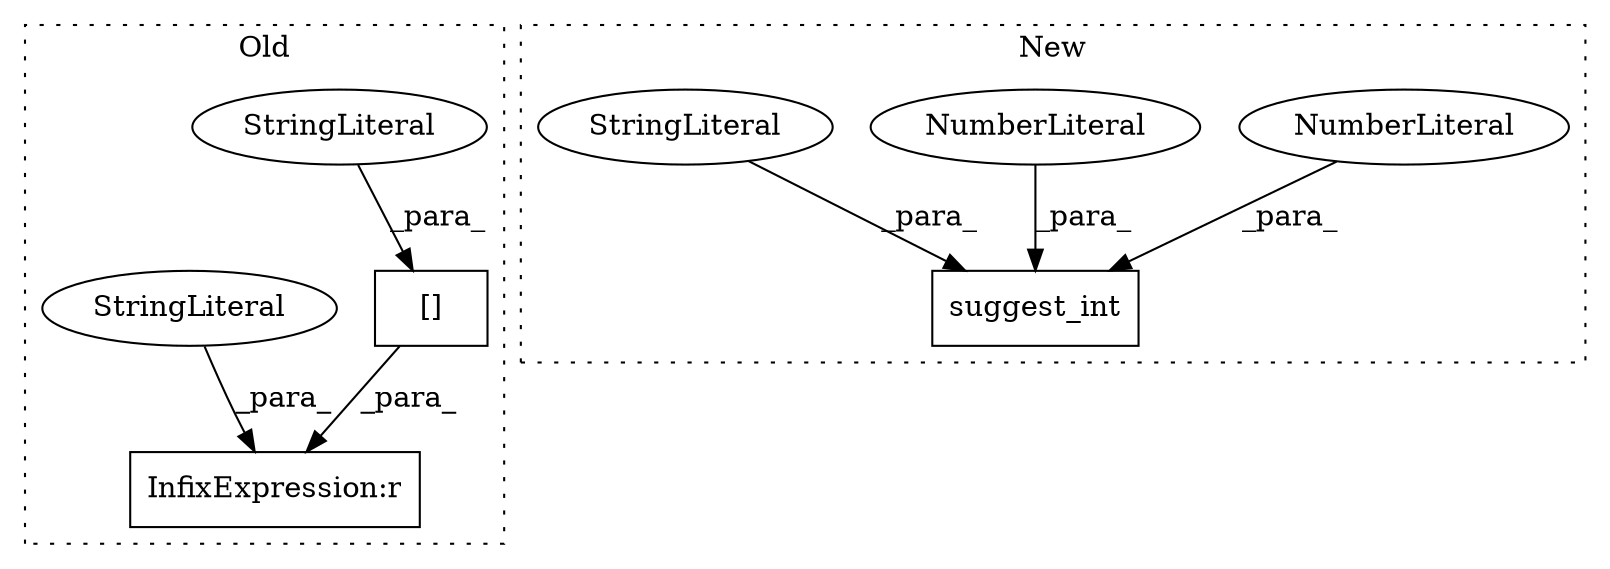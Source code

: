 digraph G {
subgraph cluster0 {
1 [label="[]" a="2" s="1173,1194" l="6,1" shape="box"];
5 [label="StringLiteral" a="45" s="1179" l="15" shape="ellipse"];
7 [label="InfixExpression:r" a="27" s="1195" l="4" shape="box"];
8 [label="StringLiteral" a="45" s="1199" l="6" shape="ellipse"];
label = "Old";
style="dotted";
}
subgraph cluster1 {
2 [label="suggest_int" a="32" s="1216,1246" l="12,1" shape="box"];
3 [label="NumberLiteral" a="34" s="1243" l="1" shape="ellipse"];
4 [label="NumberLiteral" a="34" s="1245" l="1" shape="ellipse"];
6 [label="StringLiteral" a="45" s="1228" l="14" shape="ellipse"];
label = "New";
style="dotted";
}
1 -> 7 [label="_para_"];
3 -> 2 [label="_para_"];
4 -> 2 [label="_para_"];
5 -> 1 [label="_para_"];
6 -> 2 [label="_para_"];
8 -> 7 [label="_para_"];
}